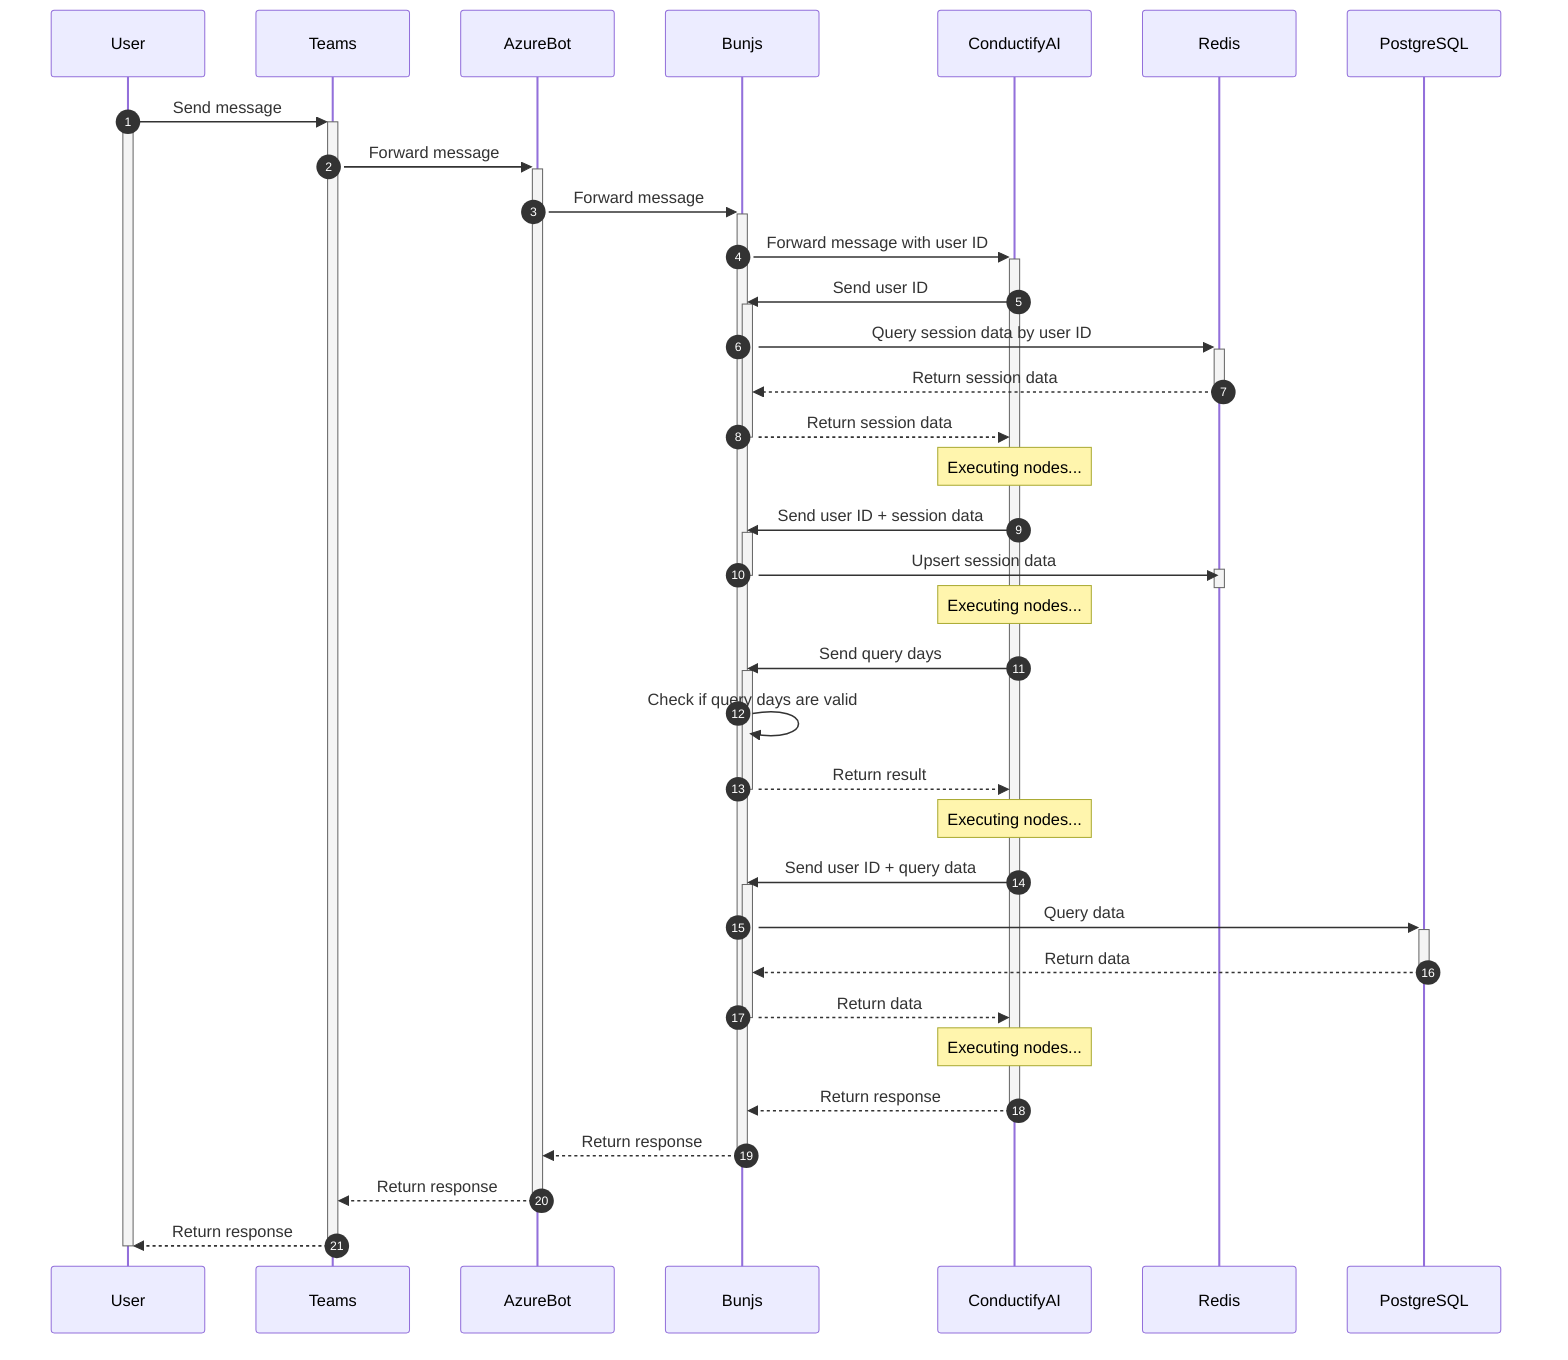 sequenceDiagram
    autonumber

    participant User
    participant Teams
    participant AzureBot
    participant Bunjs
    participant ConductifyAI
    participant Redis
    participant PostgreSQL


    User->>+Teams: Send message
    activate User

    Teams->>+AzureBot: Forward message
    AzureBot->>+Bunjs: Forward message
    Bunjs->>+ConductifyAI: Forward message with user ID

    ConductifyAI->>+Bunjs: Send user ID
    Bunjs->>+Redis: Query session data by user ID
    Redis-->>-Bunjs: Return session data
    Bunjs-->>-ConductifyAI: Return session data

    Note over ConductifyAI: Executing nodes...

    ConductifyAI->>+Bunjs: Send user ID + session data
    Bunjs->>-Redis: Upsert session data
    activate Redis
    deactivate Redis

    Note over ConductifyAI: Executing nodes...

    ConductifyAI->>+Bunjs: Send query days
    Bunjs->>Bunjs: Check if query days are valid
    Bunjs-->>-ConductifyAI: Return result

    Note over ConductifyAI: Executing nodes...


    ConductifyAI->>+Bunjs: Send user ID + query data
    Bunjs->>+PostgreSQL: Query data
    PostgreSQL-->>-Bunjs: Return data
    Bunjs-->>-ConductifyAI: Return data

    Note over ConductifyAI: Executing nodes...

    ConductifyAI-->>-Bunjs: Return response
    Bunjs-->>-AzureBot: Return response
    AzureBot-->>-Teams: Return response
    
    Teams-->>-User: Return response

    deactivate User